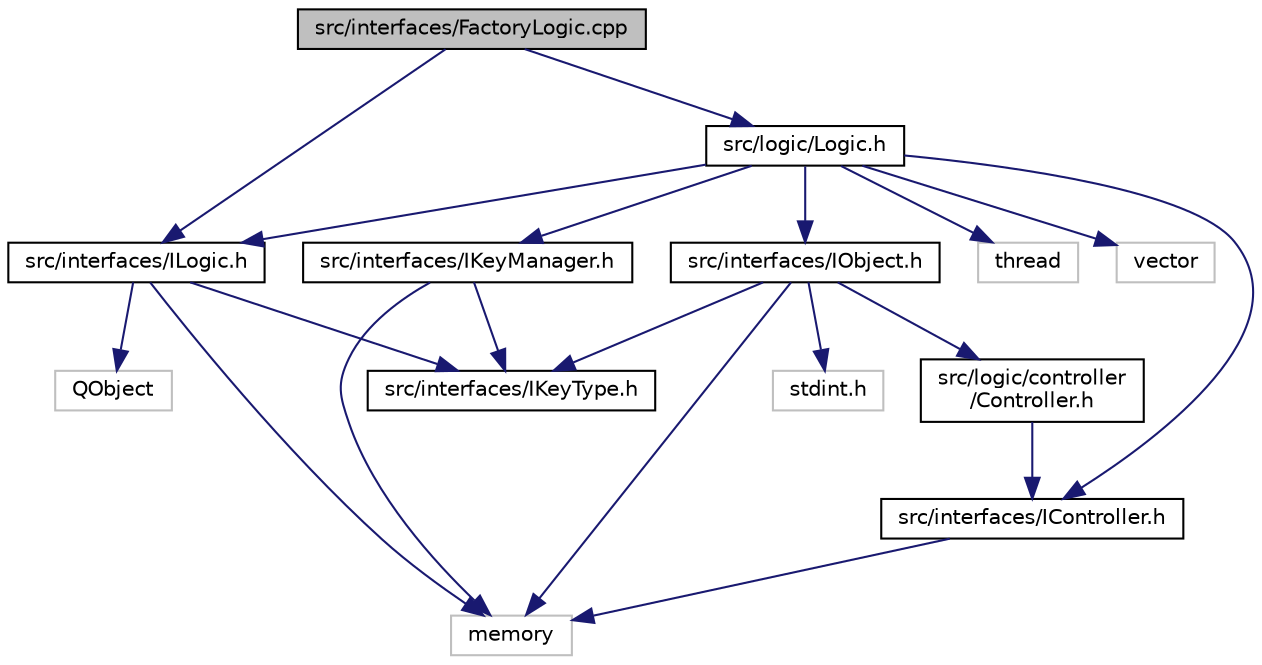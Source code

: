 digraph "src/interfaces/FactoryLogic.cpp"
{
  edge [fontname="Helvetica",fontsize="10",labelfontname="Helvetica",labelfontsize="10"];
  node [fontname="Helvetica",fontsize="10",shape=record];
  Node1 [label="src/interfaces/FactoryLogic.cpp",height=0.2,width=0.4,color="black", fillcolor="grey75", style="filled", fontcolor="black"];
  Node1 -> Node2 [color="midnightblue",fontsize="10",style="solid",fontname="Helvetica"];
  Node2 [label="src/interfaces/ILogic.h",height=0.2,width=0.4,color="black", fillcolor="white", style="filled",URL="$_i_logic_8h.html"];
  Node2 -> Node3 [color="midnightblue",fontsize="10",style="solid",fontname="Helvetica"];
  Node3 [label="src/interfaces/IKeyType.h",height=0.2,width=0.4,color="black", fillcolor="white", style="filled",URL="$_i_key_type_8h.html"];
  Node2 -> Node4 [color="midnightblue",fontsize="10",style="solid",fontname="Helvetica"];
  Node4 [label="QObject",height=0.2,width=0.4,color="grey75", fillcolor="white", style="filled"];
  Node2 -> Node5 [color="midnightblue",fontsize="10",style="solid",fontname="Helvetica"];
  Node5 [label="memory",height=0.2,width=0.4,color="grey75", fillcolor="white", style="filled"];
  Node1 -> Node6 [color="midnightblue",fontsize="10",style="solid",fontname="Helvetica"];
  Node6 [label="src/logic/Logic.h",height=0.2,width=0.4,color="black", fillcolor="white", style="filled",URL="$_logic_8h.html"];
  Node6 -> Node2 [color="midnightblue",fontsize="10",style="solid",fontname="Helvetica"];
  Node6 -> Node7 [color="midnightblue",fontsize="10",style="solid",fontname="Helvetica"];
  Node7 [label="src/interfaces/IController.h",height=0.2,width=0.4,color="black", fillcolor="white", style="filled",URL="$_i_controller_8h.html"];
  Node7 -> Node5 [color="midnightblue",fontsize="10",style="solid",fontname="Helvetica"];
  Node6 -> Node8 [color="midnightblue",fontsize="10",style="solid",fontname="Helvetica"];
  Node8 [label="src/interfaces/IKeyManager.h",height=0.2,width=0.4,color="black", fillcolor="white", style="filled",URL="$_i_key_manager_8h.html"];
  Node8 -> Node3 [color="midnightblue",fontsize="10",style="solid",fontname="Helvetica"];
  Node8 -> Node5 [color="midnightblue",fontsize="10",style="solid",fontname="Helvetica"];
  Node6 -> Node9 [color="midnightblue",fontsize="10",style="solid",fontname="Helvetica"];
  Node9 [label="src/interfaces/IObject.h",height=0.2,width=0.4,color="black", fillcolor="white", style="filled",URL="$_i_object_8h.html"];
  Node9 -> Node3 [color="midnightblue",fontsize="10",style="solid",fontname="Helvetica"];
  Node9 -> Node10 [color="midnightblue",fontsize="10",style="solid",fontname="Helvetica"];
  Node10 [label="src/logic/controller\l/Controller.h",height=0.2,width=0.4,color="black", fillcolor="white", style="filled",URL="$_controller_8h.html"];
  Node10 -> Node7 [color="midnightblue",fontsize="10",style="solid",fontname="Helvetica"];
  Node9 -> Node11 [color="midnightblue",fontsize="10",style="solid",fontname="Helvetica"];
  Node11 [label="stdint.h",height=0.2,width=0.4,color="grey75", fillcolor="white", style="filled"];
  Node9 -> Node5 [color="midnightblue",fontsize="10",style="solid",fontname="Helvetica"];
  Node6 -> Node12 [color="midnightblue",fontsize="10",style="solid",fontname="Helvetica"];
  Node12 [label="thread",height=0.2,width=0.4,color="grey75", fillcolor="white", style="filled"];
  Node6 -> Node13 [color="midnightblue",fontsize="10",style="solid",fontname="Helvetica"];
  Node13 [label="vector",height=0.2,width=0.4,color="grey75", fillcolor="white", style="filled"];
}
